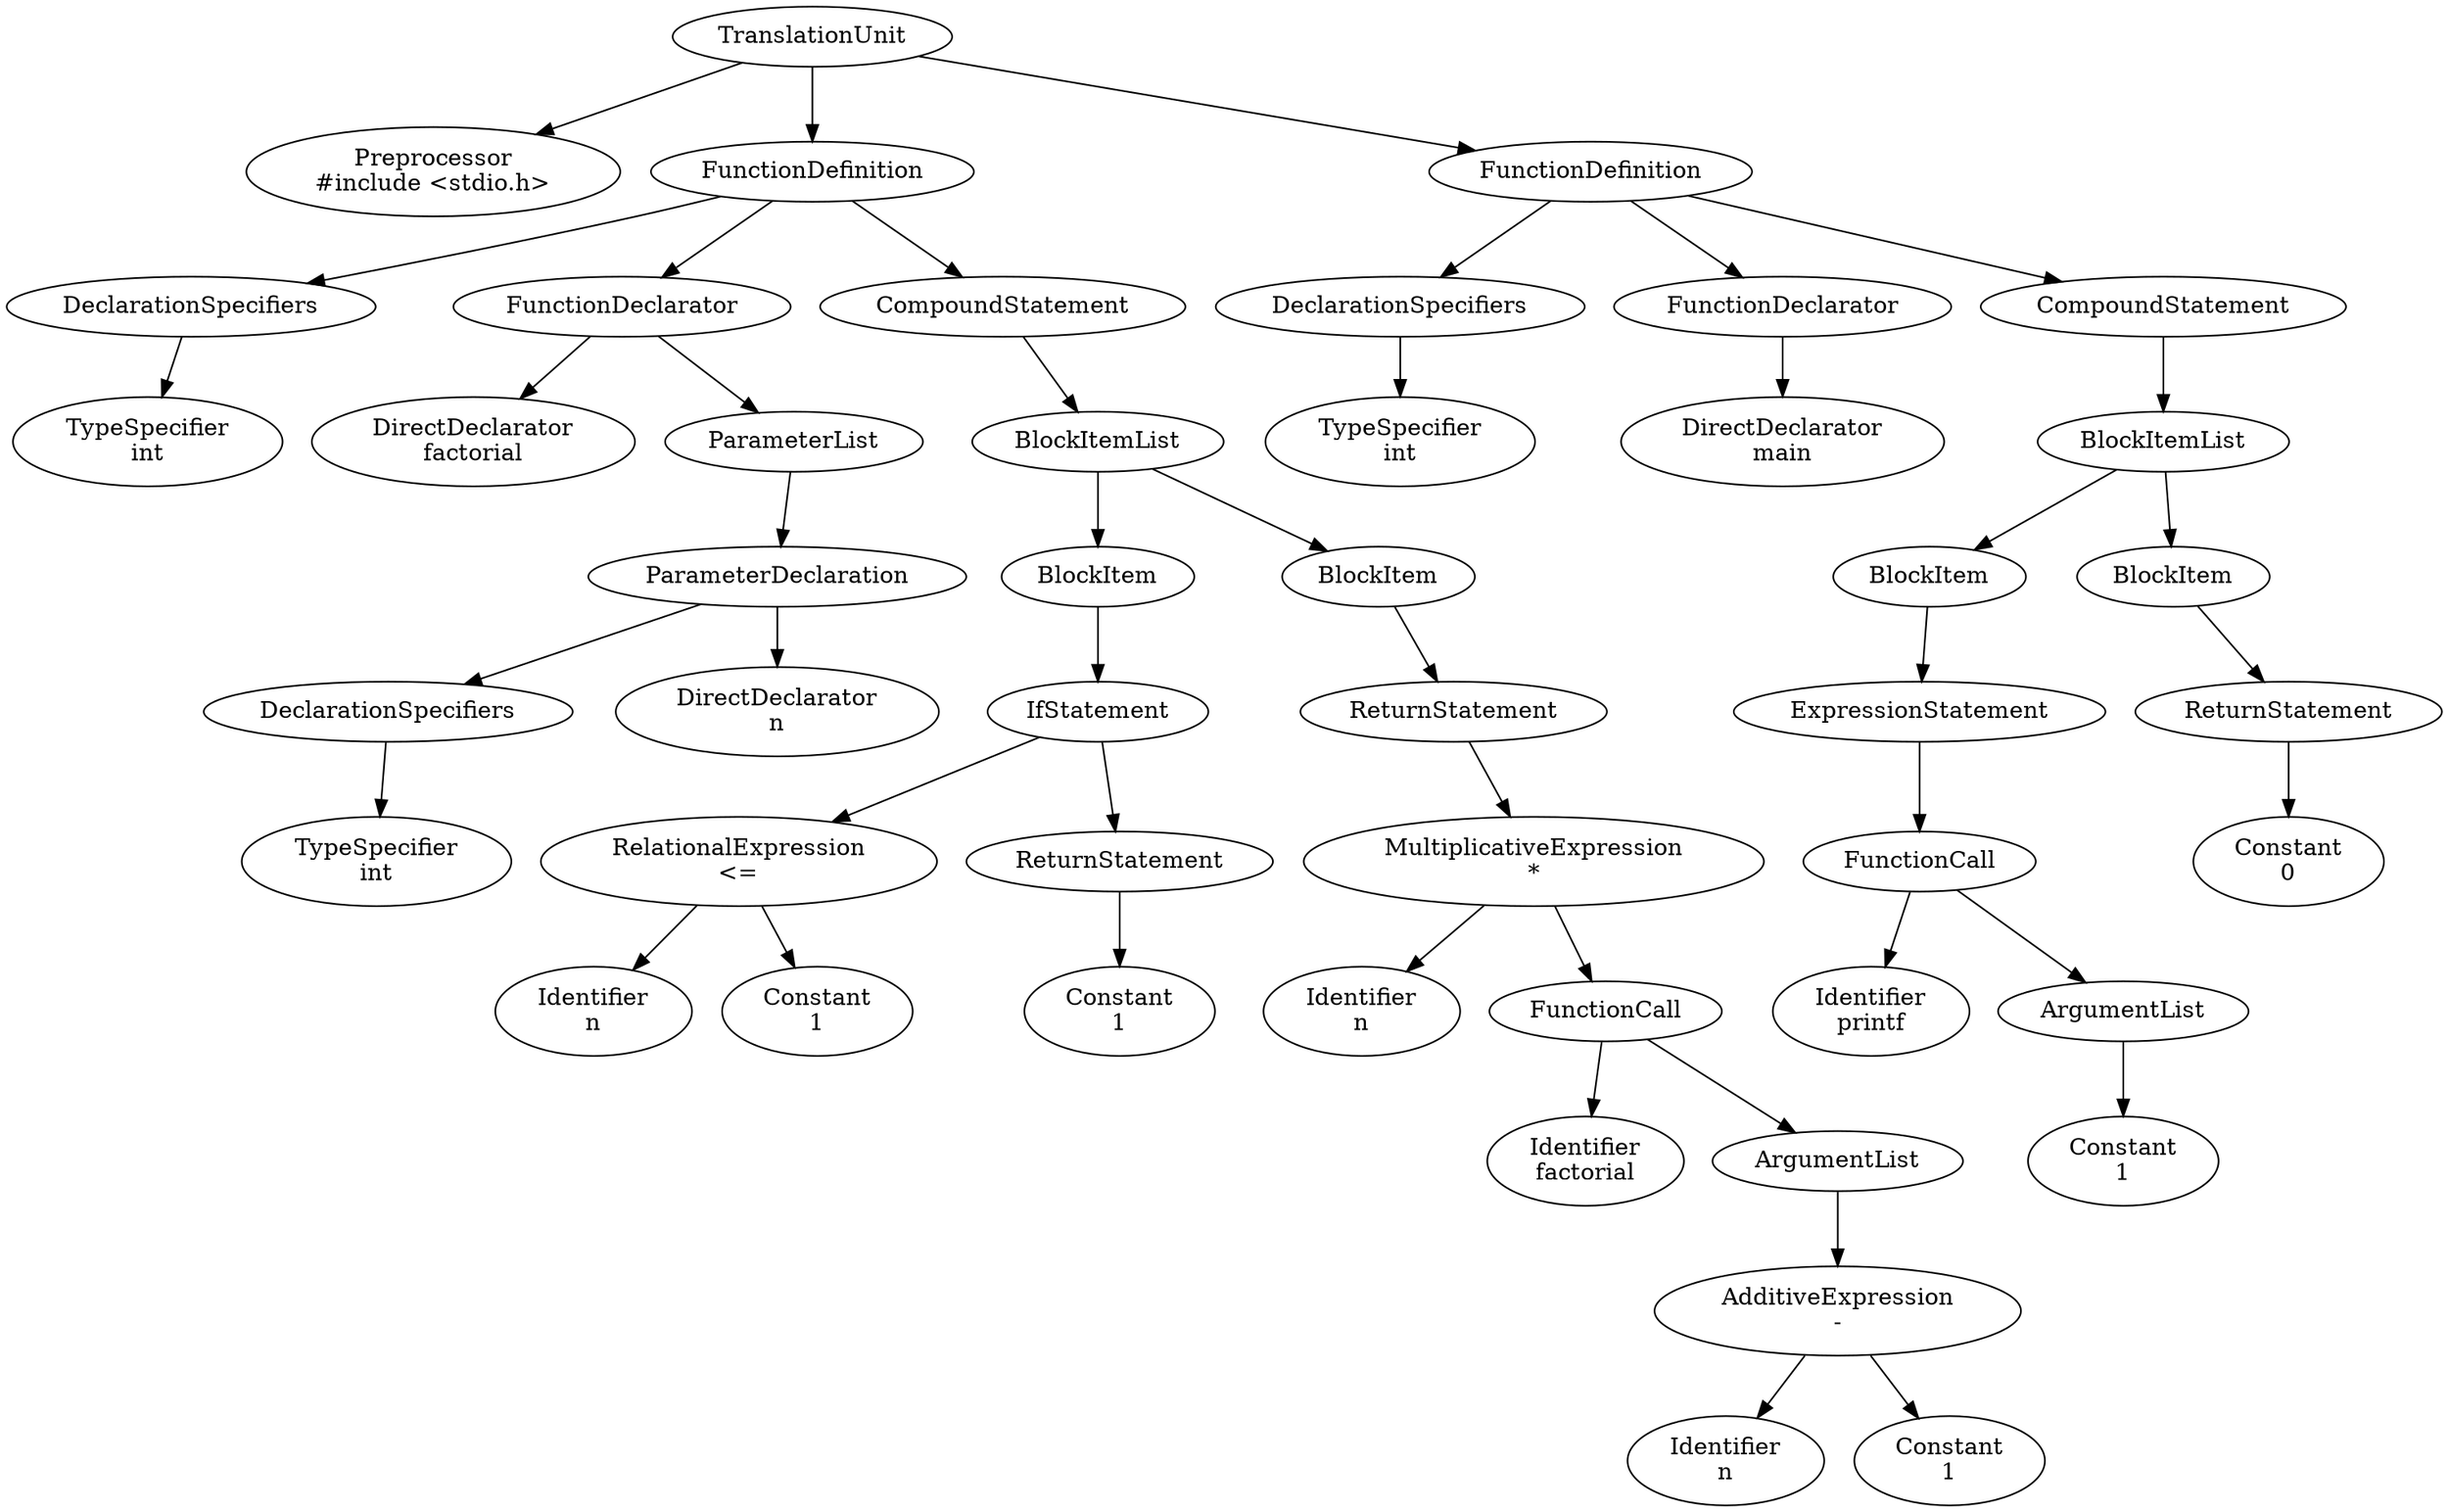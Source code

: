 digraph AST {
  node0 [label="TranslationUnit"];
  node1 [label="Preprocessor\n#include <stdio.h>"];
  node0 -> node1;
  node2 [label="FunctionDefinition"];
  node3 [label="DeclarationSpecifiers"];
  node4 [label="TypeSpecifier\nint"];
  node3 -> node4;
  node2 -> node3;
  node5 [label="FunctionDeclarator"];
  node6 [label="DirectDeclarator\nfactorial"];
  node5 -> node6;
  node7 [label="ParameterList"];
  node8 [label="ParameterDeclaration"];
  node9 [label="DeclarationSpecifiers"];
  node10 [label="TypeSpecifier\nint"];
  node9 -> node10;
  node8 -> node9;
  node11 [label="DirectDeclarator\nn"];
  node8 -> node11;
  node7 -> node8;
  node5 -> node7;
  node2 -> node5;
  node12 [label="CompoundStatement"];
  node13 [label="BlockItemList"];
  node14 [label="BlockItem"];
  node15 [label="IfStatement"];
  node16 [label="RelationalExpression\n<="];
  node17 [label="Identifier\nn"];
  node16 -> node17;
  node18 [label="Constant\n1"];
  node16 -> node18;
  node15 -> node16;
  node19 [label="ReturnStatement"];
  node20 [label="Constant\n1"];
  node19 -> node20;
  node15 -> node19;
  node14 -> node15;
  node13 -> node14;
  node21 [label="BlockItem"];
  node22 [label="ReturnStatement"];
  node23 [label="MultiplicativeExpression\n*"];
  node24 [label="Identifier\nn"];
  node23 -> node24;
  node25 [label="FunctionCall"];
  node26 [label="Identifier\nfactorial"];
  node25 -> node26;
  node27 [label="ArgumentList"];
  node28 [label="AdditiveExpression\n-"];
  node29 [label="Identifier\nn"];
  node28 -> node29;
  node30 [label="Constant\n1"];
  node28 -> node30;
  node27 -> node28;
  node25 -> node27;
  node23 -> node25;
  node22 -> node23;
  node21 -> node22;
  node13 -> node21;
  node12 -> node13;
  node2 -> node12;
  node0 -> node2;
  node31 [label="FunctionDefinition"];
  node32 [label="DeclarationSpecifiers"];
  node33 [label="TypeSpecifier\nint"];
  node32 -> node33;
  node31 -> node32;
  node34 [label="FunctionDeclarator"];
  node35 [label="DirectDeclarator\nmain"];
  node34 -> node35;
  node31 -> node34;
  node36 [label="CompoundStatement"];
  node37 [label="BlockItemList"];
  node38 [label="BlockItem"];
  node39 [label="ExpressionStatement"];
  node40 [label="FunctionCall"];
  node41 [label="Identifier\nprintf"];
  node40 -> node41;
  node42 [label="ArgumentList"];
  node43 [label="Constant\n1"];
  node42 -> node43;
  node40 -> node42;
  node39 -> node40;
  node38 -> node39;
  node37 -> node38;
  node44 [label="BlockItem"];
  node45 [label="ReturnStatement"];
  node46 [label="Constant\n0"];
  node45 -> node46;
  node44 -> node45;
  node37 -> node44;
  node36 -> node37;
  node31 -> node36;
  node0 -> node31;
}

